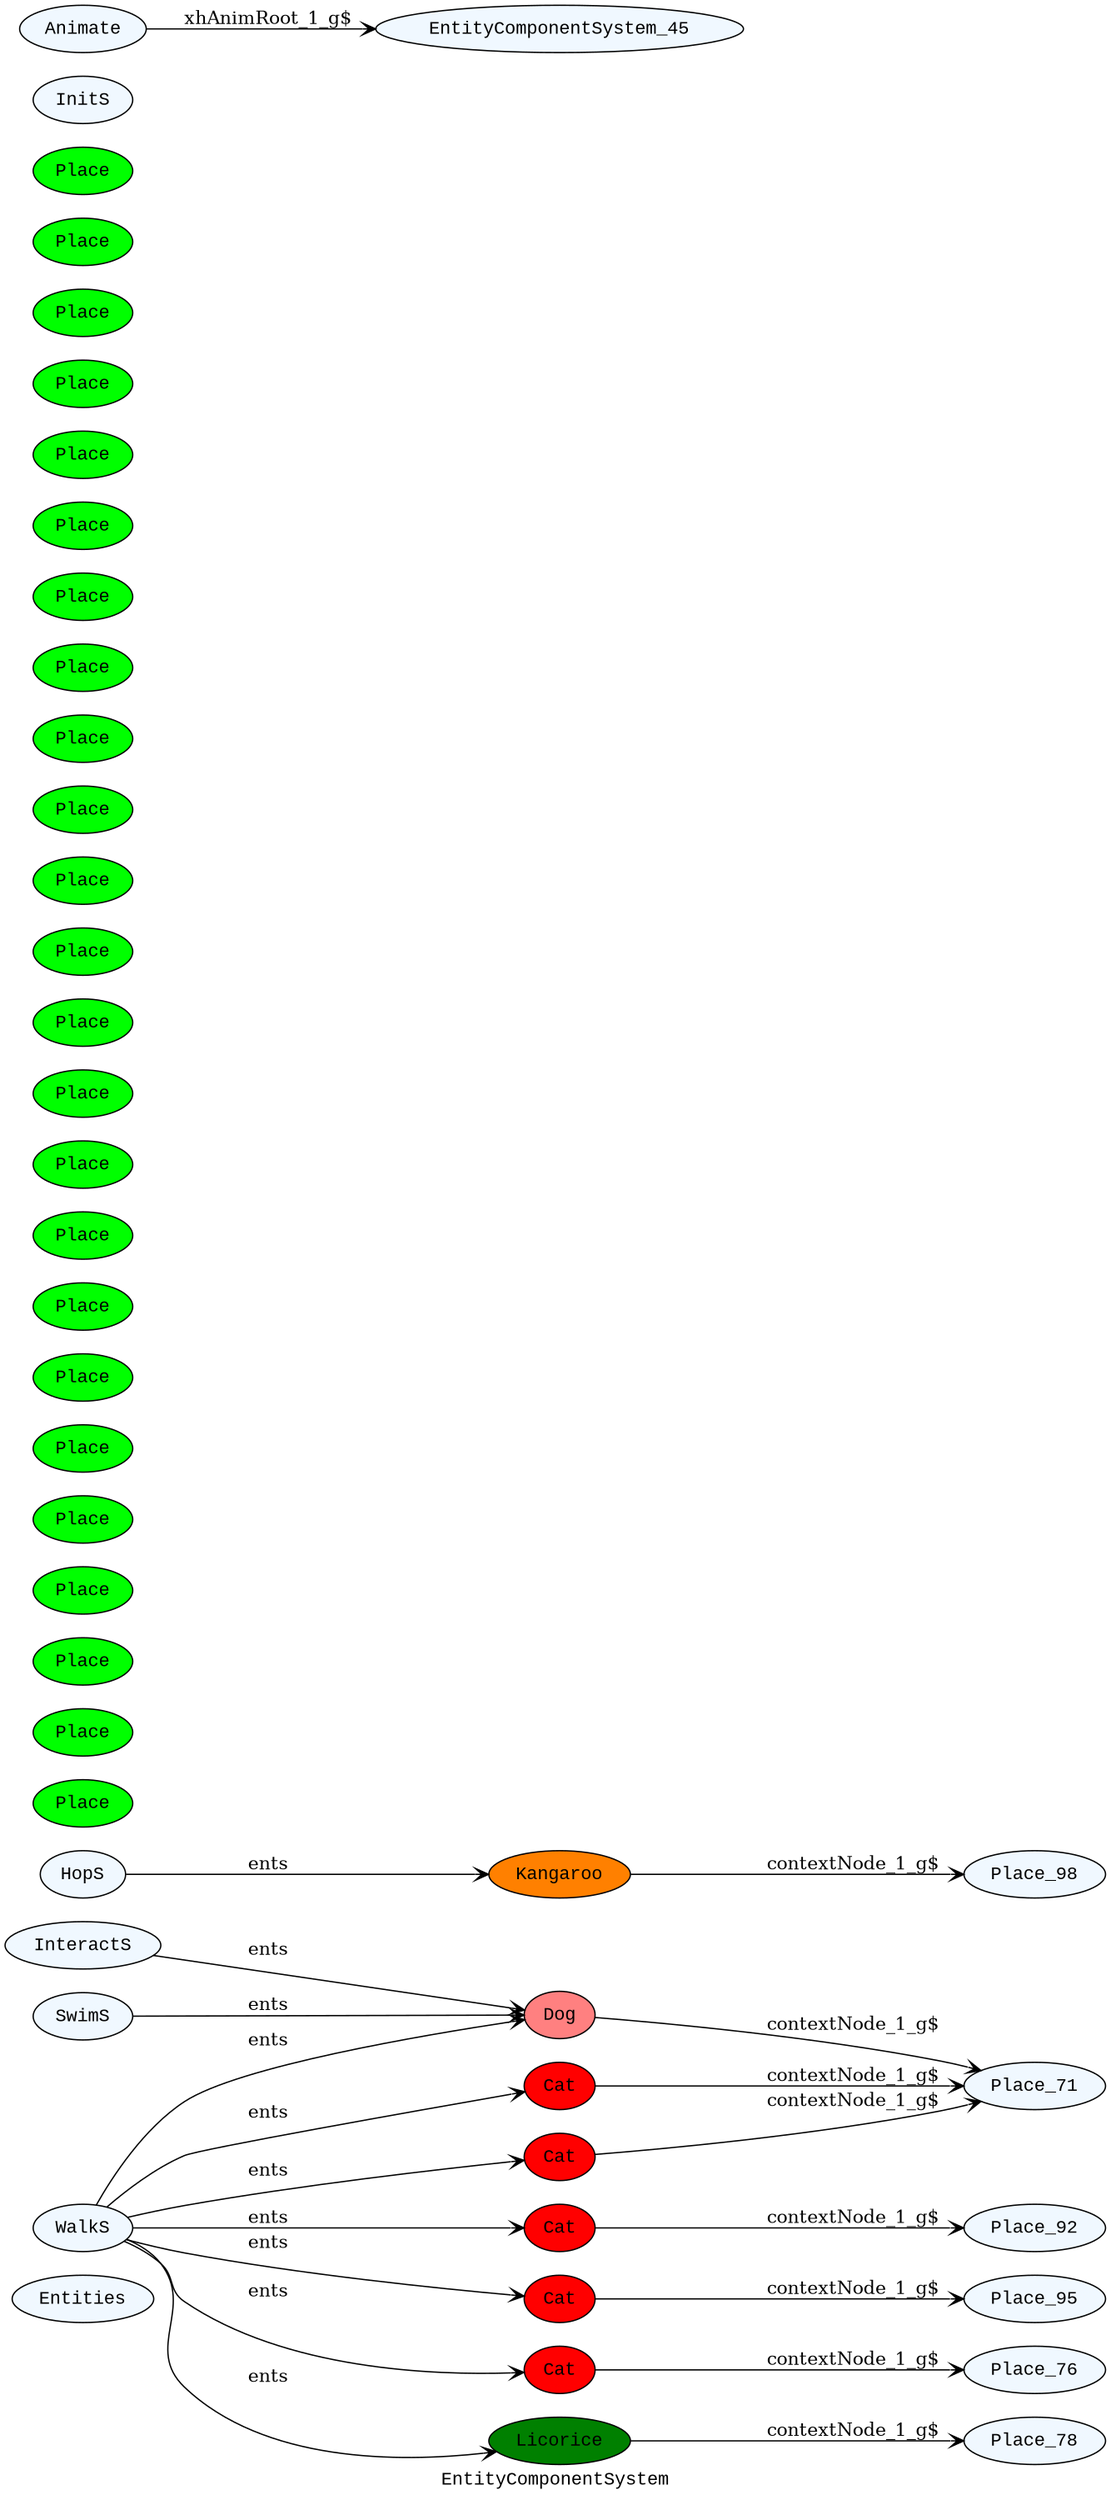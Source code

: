 /*
Automatically generated by Xholon version 0.8.1, using org.primordion.ef.Xholon2Graphviz.java
Mon May 01 06:48:14 GMT-400 2017 1493635694949
model: Entity Component System (ECS)
www.primordion.com/Xholon

To view this file, use Graphviz dot|fdp|neato|twopi|circo|sfdp from http://www.graphviz.org/
For example, to generate an SVG file:
  dot -Tsvg -O EntityComponentSystem_45_1493635694949.gv
Alternatively try one of these:
  dot -Tsvg -O EntityComponentSystem_45_1493635694949.gv
  dot -Tsvg -O -Grankdir=LR EntityComponentSystem_45_1493635694949.gv
  fdp -Tsvg -O EntityComponentSystem_45_1493635694949.gv
  neato -Tsvg -O EntityComponentSystem_45_1493635694949.gv
  circo -Tsvg -O EntityComponentSystem_45_1493635694949.gv
Or use one of: -Tgif -Tjpg -Tpdf -Tpng -Txdot -Txlib
See also: http://hughesbennett.net/Graphviz
See also: http://graphviz-dev.appspot.com/
See also: http://www.webgraphviz.com/
See also: http://rise4fun.com/agl/

To repeat this Xholon export:
 $wnd.xh.xport("Graphviz", $wnd.xh.root().parent().xpath("Chameleon/EntityComponentSystem"), '{"gvFileExt":".gv","gvGraph":"digraph","layout":"dot","edgeOp":"->","gvCluster":"","shouldShowStateMachineEntities":false,"filter":"--Behavior,Script","nameTemplateNodeId":"R^^_i^","nameTemplateNodeLabel":"R^^^^^","shouldQuoteLabels":true,"shouldShowLinks":true,"shouldShowLinkLabels":true,"shouldSpecifyLayout":false,"maxLabelLen":-1,"shouldColor":true,"defaultColor":"#f0f8ff","shouldSpecifyShape":true,"shape":"ellipse","shouldSpecifySize":true,"size":"20","shouldSpecifyFontname":true,"fontname":"\"Courier New\"","shouldSpecifyArrowhead":true,"arrowhead":"vee","shouldSpecifyStylesheet":true,"stylesheet":"Xholon.css","shouldSpecifyRankdir":true,"rankdir":"LR","shouldDisplayGraph":true,"outputFormat":"svg"}');
*/
digraph EntityComponentSystem_45 {
 graph [label="EntityComponentSystem",id="EntityComponentSystem",stylesheet="Xholon.css",rankdir=LR,size=20,fontname="Courier New"]
 node [style=filled,fillcolor="#f0f8ff",shape=ellipse,fontname="Courier New"]
 edge [arrowhead=vee]
 Entities_46 [label="Entities" id="EntityComponentSystem/Entities"]
 subgraph Systems_65 { label="Systems" id="EntityComponentSystem/Systems"
  WalkS_66 [label="WalkS" id="EntityComponentSystem/Systems/WalkS"]
  HopS_67 [label="HopS" id="EntityComponentSystem/Systems/HopS"]
  SwimS_68 [label="SwimS" id="EntityComponentSystem/Systems/SwimS"]
  InteractS_69 [label="InteractS" id="EntityComponentSystem/Systems/InteractS"]
 }
 subgraph Universe_70 { label="Universe" id="EntityComponentSystem/Universe"
  subgraph Place_71 { label="Place" id="EntityComponentSystem/Universe/Place[1]"
   Cat_49 [label="Cat" id="EntityComponentSystem/Universe/Place[1]/Cat[1]"]
    [fillcolor="#ff0000"]
   Dog_59 [label="Dog" id="EntityComponentSystem/Universe/Place[1]/Dog"]
    [fillcolor="#ff8080"]
   Cat_51 [label="Cat" id="EntityComponentSystem/Universe/Place[1]/Cat[2]"]
    [fillcolor="#ff0000"]
   Cat_49 -> Place_71 [label="contextNode_1_g$"]; Dog_59 -> Place_71 [label="contextNode_1_g$"]; Cat_51 -> Place_71 [label="contextNode_1_g$"];
  }
  Place_72 [label="Place" id="EntityComponentSystem/Universe/Place[2]"]
   [fillcolor="green"]
  Place_73 [label="Place" id="EntityComponentSystem/Universe/Place[3]"]
   [fillcolor="green"]
  Place_74 [label="Place" id="EntityComponentSystem/Universe/Place[4]"]
   [fillcolor="green"]
  Place_75 [label="Place" id="EntityComponentSystem/Universe/Place[5]"]
   [fillcolor="green"]
  subgraph Place_76 { label="Place" id="EntityComponentSystem/Universe/Place[6]"
   Cat_53 [label="Cat" id="EntityComponentSystem/Universe/Place[6]/Cat"]
    [fillcolor="#ff0000"]
   Cat_53 -> Place_76 [label="contextNode_1_g$"];
  }
  Place_77 [label="Place" id="EntityComponentSystem/Universe/Place[7]"]
   [fillcolor="green"]
  subgraph Place_78 { label="Place" id="EntityComponentSystem/Universe/Place[8]"
   Licorice_57 [label="Licorice" id="EntityComponentSystem/Universe/Place[8]/Cat"]
    [fillcolor="#008000"]
   Licorice_57 -> Place_78 [label="contextNode_1_g$"];
  }
  Place_79 [label="Place" id="EntityComponentSystem/Universe/Place[9]"]
   [fillcolor="green"]
  Place_80 [label="Place" id="EntityComponentSystem/Universe/Place[10]"]
   [fillcolor="green"]
  Place_81 [label="Place" id="EntityComponentSystem/Universe/Place[11]"]
   [fillcolor="green"]
  Place_82 [label="Place" id="EntityComponentSystem/Universe/Place[12]"]
   [fillcolor="green"]
  Place_83 [label="Place" id="EntityComponentSystem/Universe/Place[13]"]
   [fillcolor="green"]
  Place_84 [label="Place" id="EntityComponentSystem/Universe/Place[14]"]
   [fillcolor="green"]
  Place_85 [label="Place" id="EntityComponentSystem/Universe/Place[15]"]
   [fillcolor="green"]
  Place_86 [label="Place" id="EntityComponentSystem/Universe/Place[16]"]
   [fillcolor="green"]
  Place_87 [label="Place" id="EntityComponentSystem/Universe/Place[17]"]
   [fillcolor="green"]
  Place_88 [label="Place" id="EntityComponentSystem/Universe/Place[18]"]
   [fillcolor="green"]
  Place_89 [label="Place" id="EntityComponentSystem/Universe/Place[19]"]
   [fillcolor="green"]
  Place_90 [label="Place" id="EntityComponentSystem/Universe/Place[20]"]
   [fillcolor="green"]
  Place_91 [label="Place" id="EntityComponentSystem/Universe/Place[21]"]
   [fillcolor="green"]
  subgraph Place_92 { label="Place" id="EntityComponentSystem/Universe/Place[22]"
   Cat_47 [label="Cat" id="EntityComponentSystem/Universe/Place[22]/Cat"]
    [fillcolor="#ff0000"]
   Cat_47 -> Place_92 [label="contextNode_1_g$"];
  }
  Place_93 [label="Place" id="EntityComponentSystem/Universe/Place[23]"]
   [fillcolor="green"]
  Place_94 [label="Place" id="EntityComponentSystem/Universe/Place[24]"]
   [fillcolor="green"]
  subgraph Place_95 { label="Place" id="EntityComponentSystem/Universe/Place[25]"
   Cat_55 [label="Cat" id="EntityComponentSystem/Universe/Place[25]/Cat"]
    [fillcolor="#ff0000"]
   Cat_55 -> Place_95 [label="contextNode_1_g$"];
  }
  Place_96 [label="Place" id="EntityComponentSystem/Universe/Place[26]"]
   [fillcolor="green"]
  Place_97 [label="Place" id="EntityComponentSystem/Universe/Place[27]"]
   [fillcolor="green"]
  subgraph Place_98 { label="Place" id="EntityComponentSystem/Universe/Place[28]"
   Kangaroo_63 [label="Kangaroo" id="EntityComponentSystem/Universe/Place[28]/Kangaroo"]
    [fillcolor="#ff8000"]
   Kangaroo_63 -> Place_98 [label="contextNode_1_g$"];
  }
  Place_99 [label="Place" id="EntityComponentSystem/Universe/Place[29]"]
   [fillcolor="green"]
  Place_100 [label="Place" id="EntityComponentSystem/Universe/Place[30]"]
   [fillcolor="green"]
 }
 InitS_101 [label="InitS" id="EntityComponentSystem/InitS"]
 Animate_102 [label="Animate" id="EntityComponentSystem/Animate"]
 WalkS_66 -> Cat_47 [label="ents"]; WalkS_66 -> Cat_49 [label="ents"]; WalkS_66 -> Cat_51 [label="ents"]; WalkS_66 -> Cat_53 [label="ents"]; WalkS_66 -> Cat_55 [label="ents"]; WalkS_66 -> Licorice_57 [label="ents"]; WalkS_66 -> Dog_59 [label="ents"]; HopS_67 -> Kangaroo_63 [label="ents"]; SwimS_68 -> Dog_59 [label="ents"]; InteractS_69 -> Dog_59 [label="ents"]; Animate_102 -> EntityComponentSystem_45 [label="xhAnimRoot_1_g$"];
}

